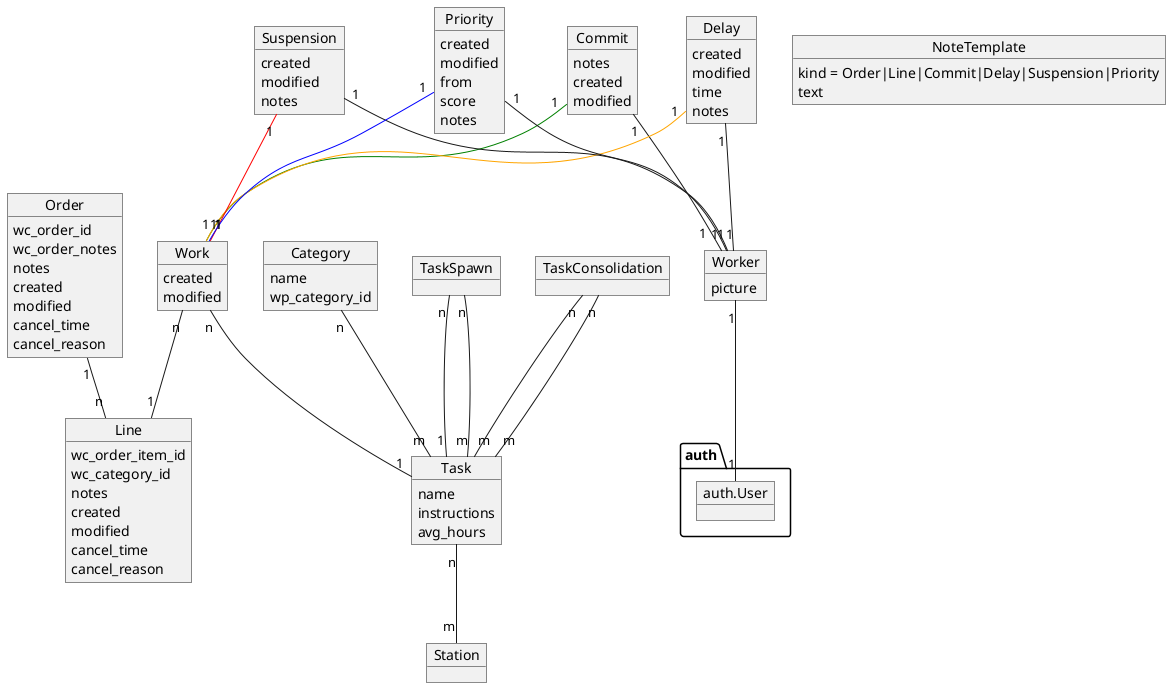 @startuml

/'

When an order is completed (or reaches a configured completion state) in a
WooCommerce site, a plugin notifies the Iris site with the order details. This
details are stored in the models `Order` and `Line`. Both models keep the
corresponding Wordpress ids and a copy of the order note field.

The items in the model `Line` also keep an identifier for the WooCommerce
category.

'/

object Order
object Line

Order "1" -- "n" Line

Order : wc_order_id
Order : wc_order_notes

Line : wc_order_item_id
Line : wc_category_id

/'

An extra field will keep track of internal Iris notes.

'/

Order : notes
Line : notes

/'

Both models track creation and modification times.

'/

Order : created
Order : modified
Line : created
Line : modified


/'

Each order and line can be canceled with a `reason` field. Either in the Iris
site or by the WooCommerce plugin.

Deletion of orders or lines will be notified to Iris to have the time and
reason updated. Reason will be a custom text like "Deleted in WooCommerce.".

When two orders are related because of a cancellation (ex: a correct new order
replaced an incorrect obsolete one) the operator in the WooCommerce site can
add this information in the order notes (and they will be notified by the
plugin, as said above).

'/

Order : cancel_time
Order : cancel_reason
Line : cancel_time
Line : cancel_reason

/'

In the Iris site, another model called `Category` maps each WooCommerce
category identifier with a set of items in the model `Task`. Each task has also
individual `instructions` and a simple `name`.

When a new item is created in the model `Line`, the category is checked and the
appropriate set of actual tasks are created as entries in a model called
`Work`. Each of this works, when completed, will span extra works according to
another model called `TaskSpawn`. Also, some tasks will be spawned when a set
of tasks for the same line are completed (only when they are all completed).
This tasks depending on sets of tasks are kept in the model
`TaskConsolidation`.

'/

object Category

Category : name
Category : wp_category_id

object Task

Category "n" -- "m" Task

Task : name
Task : instructions

object Work

Work "n" -- "1" Task
Work "n" -- "1" Line

object TaskSpawn
object TaskConsolidation

TaskSpawn "n" -- "1" Task
TaskSpawn "n" -- "m" Task
TaskConsolidation "n" -- "m" Task
TaskConsolidation "n" -- "m" Task

/'

The items in the models `Task`, `Category`, `TaskSpawn` and `TaskConsolidation`
represent trees of works needed to consider an order fulfilled.

The works can be completed by any worker, identified in the model `Worker` and
connected to an Django `User`. The works are marked as completed creating a new
item in another model called `Commit`. This commits also have `notes`.

Worker can have a picture to ease visual identification in the site views.

'/

object Worker
object auth.User

Worker "1" -- "1" auth.User

Worker : picture

object Commit

Commit "1" -[#green]- "1" Work
Commit "1" -- "1" Worker

Commit : notes

/'

The items in `Work` and `Commit` are timestamped to keep track of the amount of
time needed by each item in an Order and offer proper estimations and reports.
For the estimations, information about average times needed per task will be
recorded in the `Task` model.

'/

Work : created
Work : modified
Commit : created
Commit : modified
Task : avg_hours

/'

The main purpose of the Iris site is to keep a list of station profiles in a
`Station` model and offer a detail page for each station when the workers in
the station can see the tasks pending work and the information needed for each
task. The secondary purpose is to help with the estimation of order completion
times and the tertiary purpose is to offer insights into work efficiency and
performance.

'/

object Station

Task "n" -- "m" Station

/'

The interface will be keep as simple as possible and will have utilities to
ease the interaction using touch screens. A simple way to switch between
workers profiles or an alternative should be provided. Also, a system for
adding common notes using a few touches may be helpful.

'/

object NoteTemplate
NoteTemplate : kind = Order|Line|Commit|Delay|Suspension|Priority
NoteTemplate : text

/'

Abnormal workflows in works will be handled using extra models:

'/

/'

- The `Delay` model, with a specific time specified to hide the work in the
  station during that time and a note.

'/

object Delay

Delay "1" -[#orange]- "1" Work
Delay "1" -- "1" Worker

Delay : created
Delay : modified
Delay : time
Delay : notes

/'

- The `Suspension` model, for halts in works without time estimations, also
  with a note.

'/

object Suspension

Suspension "1" -[#red]- "1" Work
Suspension "1" -- "1" Worker

Suspension : created
Suspension : modified
Suspension : notes

/'

- The `Priority` model, to give extra priority to certain work from a specific
  date. This will override the default FIFO order for works with a different
  score. The higher the score the higher the priority.

'/

object Priority

Priority "1" -[#blue]- "1" Work
Priority "1" -- "1" Worker

Priority : created
Priority : modified
Priority : from
Priority : score
Priority : notes

/'

A system of alerts to handle delays or suspensions is also considerably useful
to have, but in the meantime, an screen to show them should be enough.

'/

@enduml

